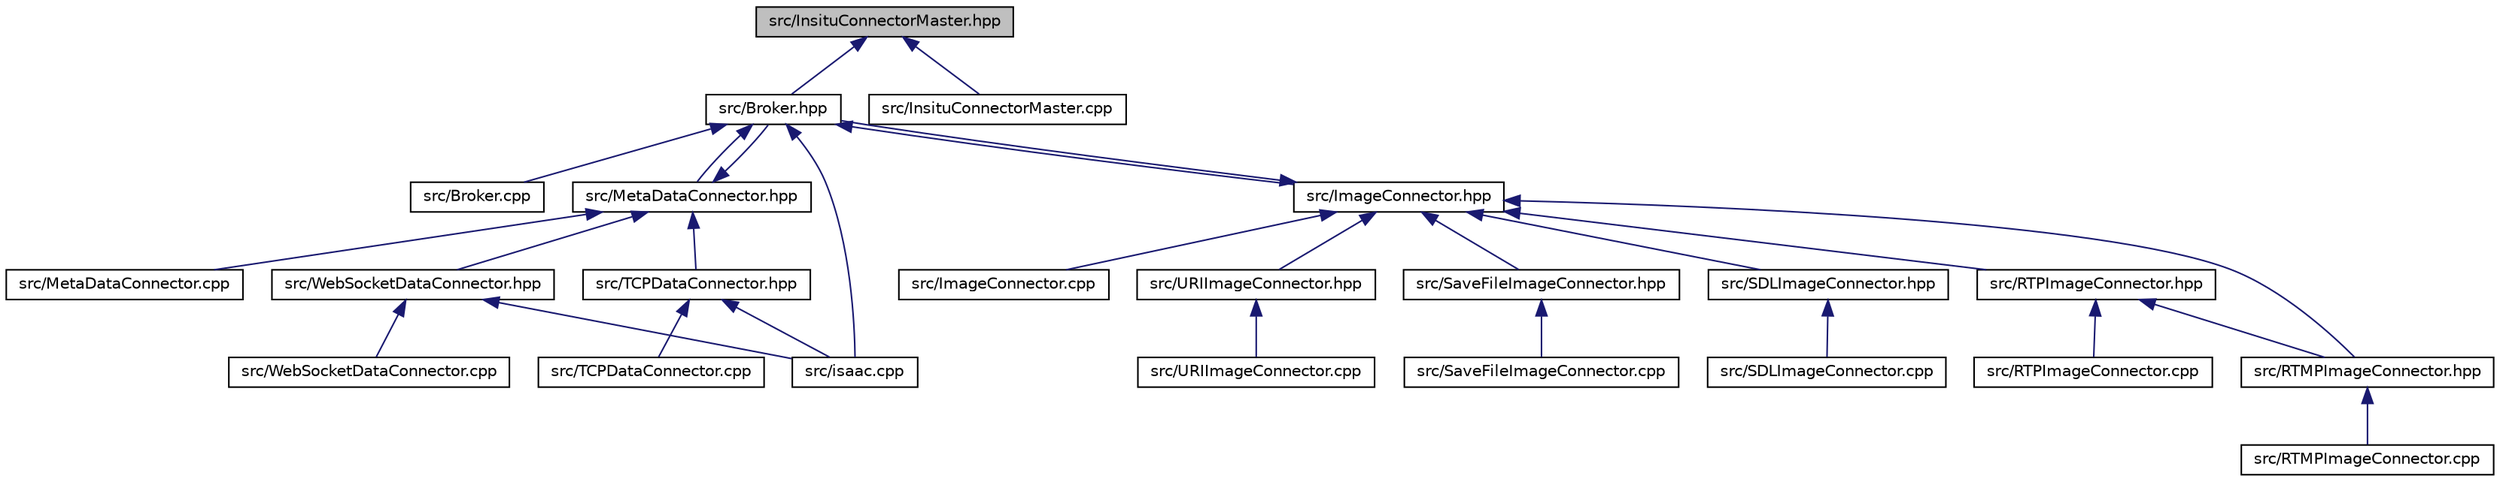 digraph "src/InsituConnectorMaster.hpp"
{
  edge [fontname="Helvetica",fontsize="10",labelfontname="Helvetica",labelfontsize="10"];
  node [fontname="Helvetica",fontsize="10",shape=record];
  Node12 [label="src/InsituConnectorMaster.hpp",height=0.2,width=0.4,color="black", fillcolor="grey75", style="filled", fontcolor="black"];
  Node12 -> Node13 [dir="back",color="midnightblue",fontsize="10",style="solid",fontname="Helvetica"];
  Node13 [label="src/Broker.hpp",height=0.2,width=0.4,color="black", fillcolor="white", style="filled",URL="$Broker_8hpp.html"];
  Node13 -> Node14 [dir="back",color="midnightblue",fontsize="10",style="solid",fontname="Helvetica"];
  Node14 [label="src/Broker.cpp",height=0.2,width=0.4,color="black", fillcolor="white", style="filled",URL="$Broker_8cpp.html"];
  Node13 -> Node15 [dir="back",color="midnightblue",fontsize="10",style="solid",fontname="Helvetica"];
  Node15 [label="src/MetaDataConnector.hpp",height=0.2,width=0.4,color="black", fillcolor="white", style="filled",URL="$MetaDataConnector_8hpp.html"];
  Node15 -> Node13 [dir="back",color="midnightblue",fontsize="10",style="solid",fontname="Helvetica"];
  Node15 -> Node16 [dir="back",color="midnightblue",fontsize="10",style="solid",fontname="Helvetica"];
  Node16 [label="src/WebSocketDataConnector.hpp",height=0.2,width=0.4,color="black", fillcolor="white", style="filled",URL="$WebSocketDataConnector_8hpp.html"];
  Node16 -> Node17 [dir="back",color="midnightblue",fontsize="10",style="solid",fontname="Helvetica"];
  Node17 [label="src/isaac.cpp",height=0.2,width=0.4,color="black", fillcolor="white", style="filled",URL="$isaac_8cpp.html"];
  Node16 -> Node18 [dir="back",color="midnightblue",fontsize="10",style="solid",fontname="Helvetica"];
  Node18 [label="src/WebSocketDataConnector.cpp",height=0.2,width=0.4,color="black", fillcolor="white", style="filled",URL="$WebSocketDataConnector_8cpp.html"];
  Node15 -> Node19 [dir="back",color="midnightblue",fontsize="10",style="solid",fontname="Helvetica"];
  Node19 [label="src/TCPDataConnector.hpp",height=0.2,width=0.4,color="black", fillcolor="white", style="filled",URL="$TCPDataConnector_8hpp.html"];
  Node19 -> Node17 [dir="back",color="midnightblue",fontsize="10",style="solid",fontname="Helvetica"];
  Node19 -> Node20 [dir="back",color="midnightblue",fontsize="10",style="solid",fontname="Helvetica"];
  Node20 [label="src/TCPDataConnector.cpp",height=0.2,width=0.4,color="black", fillcolor="white", style="filled",URL="$TCPDataConnector_8cpp.html"];
  Node15 -> Node21 [dir="back",color="midnightblue",fontsize="10",style="solid",fontname="Helvetica"];
  Node21 [label="src/MetaDataConnector.cpp",height=0.2,width=0.4,color="black", fillcolor="white", style="filled",URL="$MetaDataConnector_8cpp.html"];
  Node13 -> Node22 [dir="back",color="midnightblue",fontsize="10",style="solid",fontname="Helvetica"];
  Node22 [label="src/ImageConnector.hpp",height=0.2,width=0.4,color="black", fillcolor="white", style="filled",URL="$ImageConnector_8hpp.html"];
  Node22 -> Node13 [dir="back",color="midnightblue",fontsize="10",style="solid",fontname="Helvetica"];
  Node22 -> Node23 [dir="back",color="midnightblue",fontsize="10",style="solid",fontname="Helvetica"];
  Node23 [label="src/ImageConnector.cpp",height=0.2,width=0.4,color="black", fillcolor="white", style="filled",URL="$ImageConnector_8cpp.html"];
  Node22 -> Node24 [dir="back",color="midnightblue",fontsize="10",style="solid",fontname="Helvetica"];
  Node24 [label="src/RTMPImageConnector.hpp",height=0.2,width=0.4,color="black", fillcolor="white", style="filled",URL="$RTMPImageConnector_8hpp.html"];
  Node24 -> Node25 [dir="back",color="midnightblue",fontsize="10",style="solid",fontname="Helvetica"];
  Node25 [label="src/RTMPImageConnector.cpp",height=0.2,width=0.4,color="black", fillcolor="white", style="filled",URL="$RTMPImageConnector_8cpp.html"];
  Node22 -> Node26 [dir="back",color="midnightblue",fontsize="10",style="solid",fontname="Helvetica"];
  Node26 [label="src/RTPImageConnector.hpp",height=0.2,width=0.4,color="black", fillcolor="white", style="filled",URL="$RTPImageConnector_8hpp.html"];
  Node26 -> Node24 [dir="back",color="midnightblue",fontsize="10",style="solid",fontname="Helvetica"];
  Node26 -> Node27 [dir="back",color="midnightblue",fontsize="10",style="solid",fontname="Helvetica"];
  Node27 [label="src/RTPImageConnector.cpp",height=0.2,width=0.4,color="black", fillcolor="white", style="filled",URL="$RTPImageConnector_8cpp.html"];
  Node22 -> Node28 [dir="back",color="midnightblue",fontsize="10",style="solid",fontname="Helvetica"];
  Node28 [label="src/SaveFileImageConnector.hpp",height=0.2,width=0.4,color="black", fillcolor="white", style="filled",URL="$SaveFileImageConnector_8hpp.html"];
  Node28 -> Node29 [dir="back",color="midnightblue",fontsize="10",style="solid",fontname="Helvetica"];
  Node29 [label="src/SaveFileImageConnector.cpp",height=0.2,width=0.4,color="black", fillcolor="white", style="filled",URL="$SaveFileImageConnector_8cpp.html"];
  Node22 -> Node30 [dir="back",color="midnightblue",fontsize="10",style="solid",fontname="Helvetica"];
  Node30 [label="src/SDLImageConnector.hpp",height=0.2,width=0.4,color="black", fillcolor="white", style="filled",URL="$SDLImageConnector_8hpp.html"];
  Node30 -> Node31 [dir="back",color="midnightblue",fontsize="10",style="solid",fontname="Helvetica"];
  Node31 [label="src/SDLImageConnector.cpp",height=0.2,width=0.4,color="black", fillcolor="white", style="filled",URL="$SDLImageConnector_8cpp.html"];
  Node22 -> Node32 [dir="back",color="midnightblue",fontsize="10",style="solid",fontname="Helvetica"];
  Node32 [label="src/URIImageConnector.hpp",height=0.2,width=0.4,color="black", fillcolor="white", style="filled",URL="$URIImageConnector_8hpp.html"];
  Node32 -> Node33 [dir="back",color="midnightblue",fontsize="10",style="solid",fontname="Helvetica"];
  Node33 [label="src/URIImageConnector.cpp",height=0.2,width=0.4,color="black", fillcolor="white", style="filled",URL="$URIImageConnector_8cpp.html"];
  Node13 -> Node17 [dir="back",color="midnightblue",fontsize="10",style="solid",fontname="Helvetica"];
  Node12 -> Node34 [dir="back",color="midnightblue",fontsize="10",style="solid",fontname="Helvetica"];
  Node34 [label="src/InsituConnectorMaster.cpp",height=0.2,width=0.4,color="black", fillcolor="white", style="filled",URL="$InsituConnectorMaster_8cpp.html"];
}
